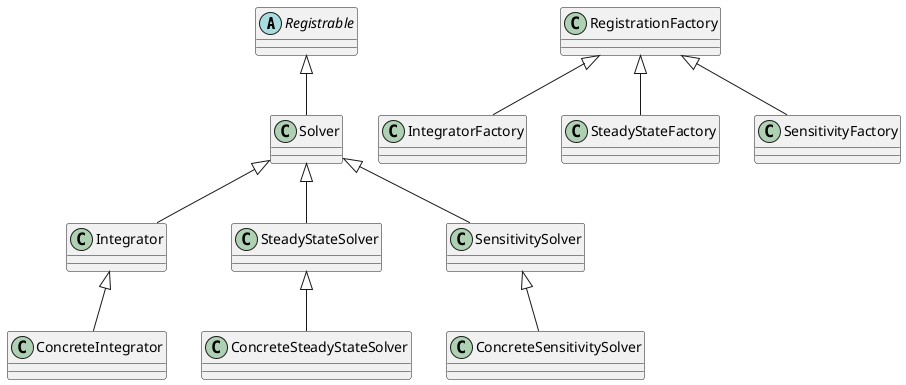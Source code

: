 @startuml


abstract class Registrable{}

class RegistrationFactory{}

class Solver{}

Registrable <|-- Solver

class Integrator
class SteadyStateSolver
class SensitivitySolver

Solver <|-- Integrator
Solver <|-- SteadyStateSolver
Solver <|-- SensitivitySolver

RegistrationFactory <|-- IntegratorFactory
RegistrationFactory <|-- SteadyStateFactory
RegistrationFactory <|-- SensitivityFactory

class ConcreteIntegrator
class ConcreteSteadyStateSolver
class ConcreteSensitivitySolver

Integrator <|-- ConcreteIntegrator
SteadyStateSolver <|-- ConcreteSteadyStateSolver
SensitivitySolver <|-- ConcreteSensitivitySolver
@enduml